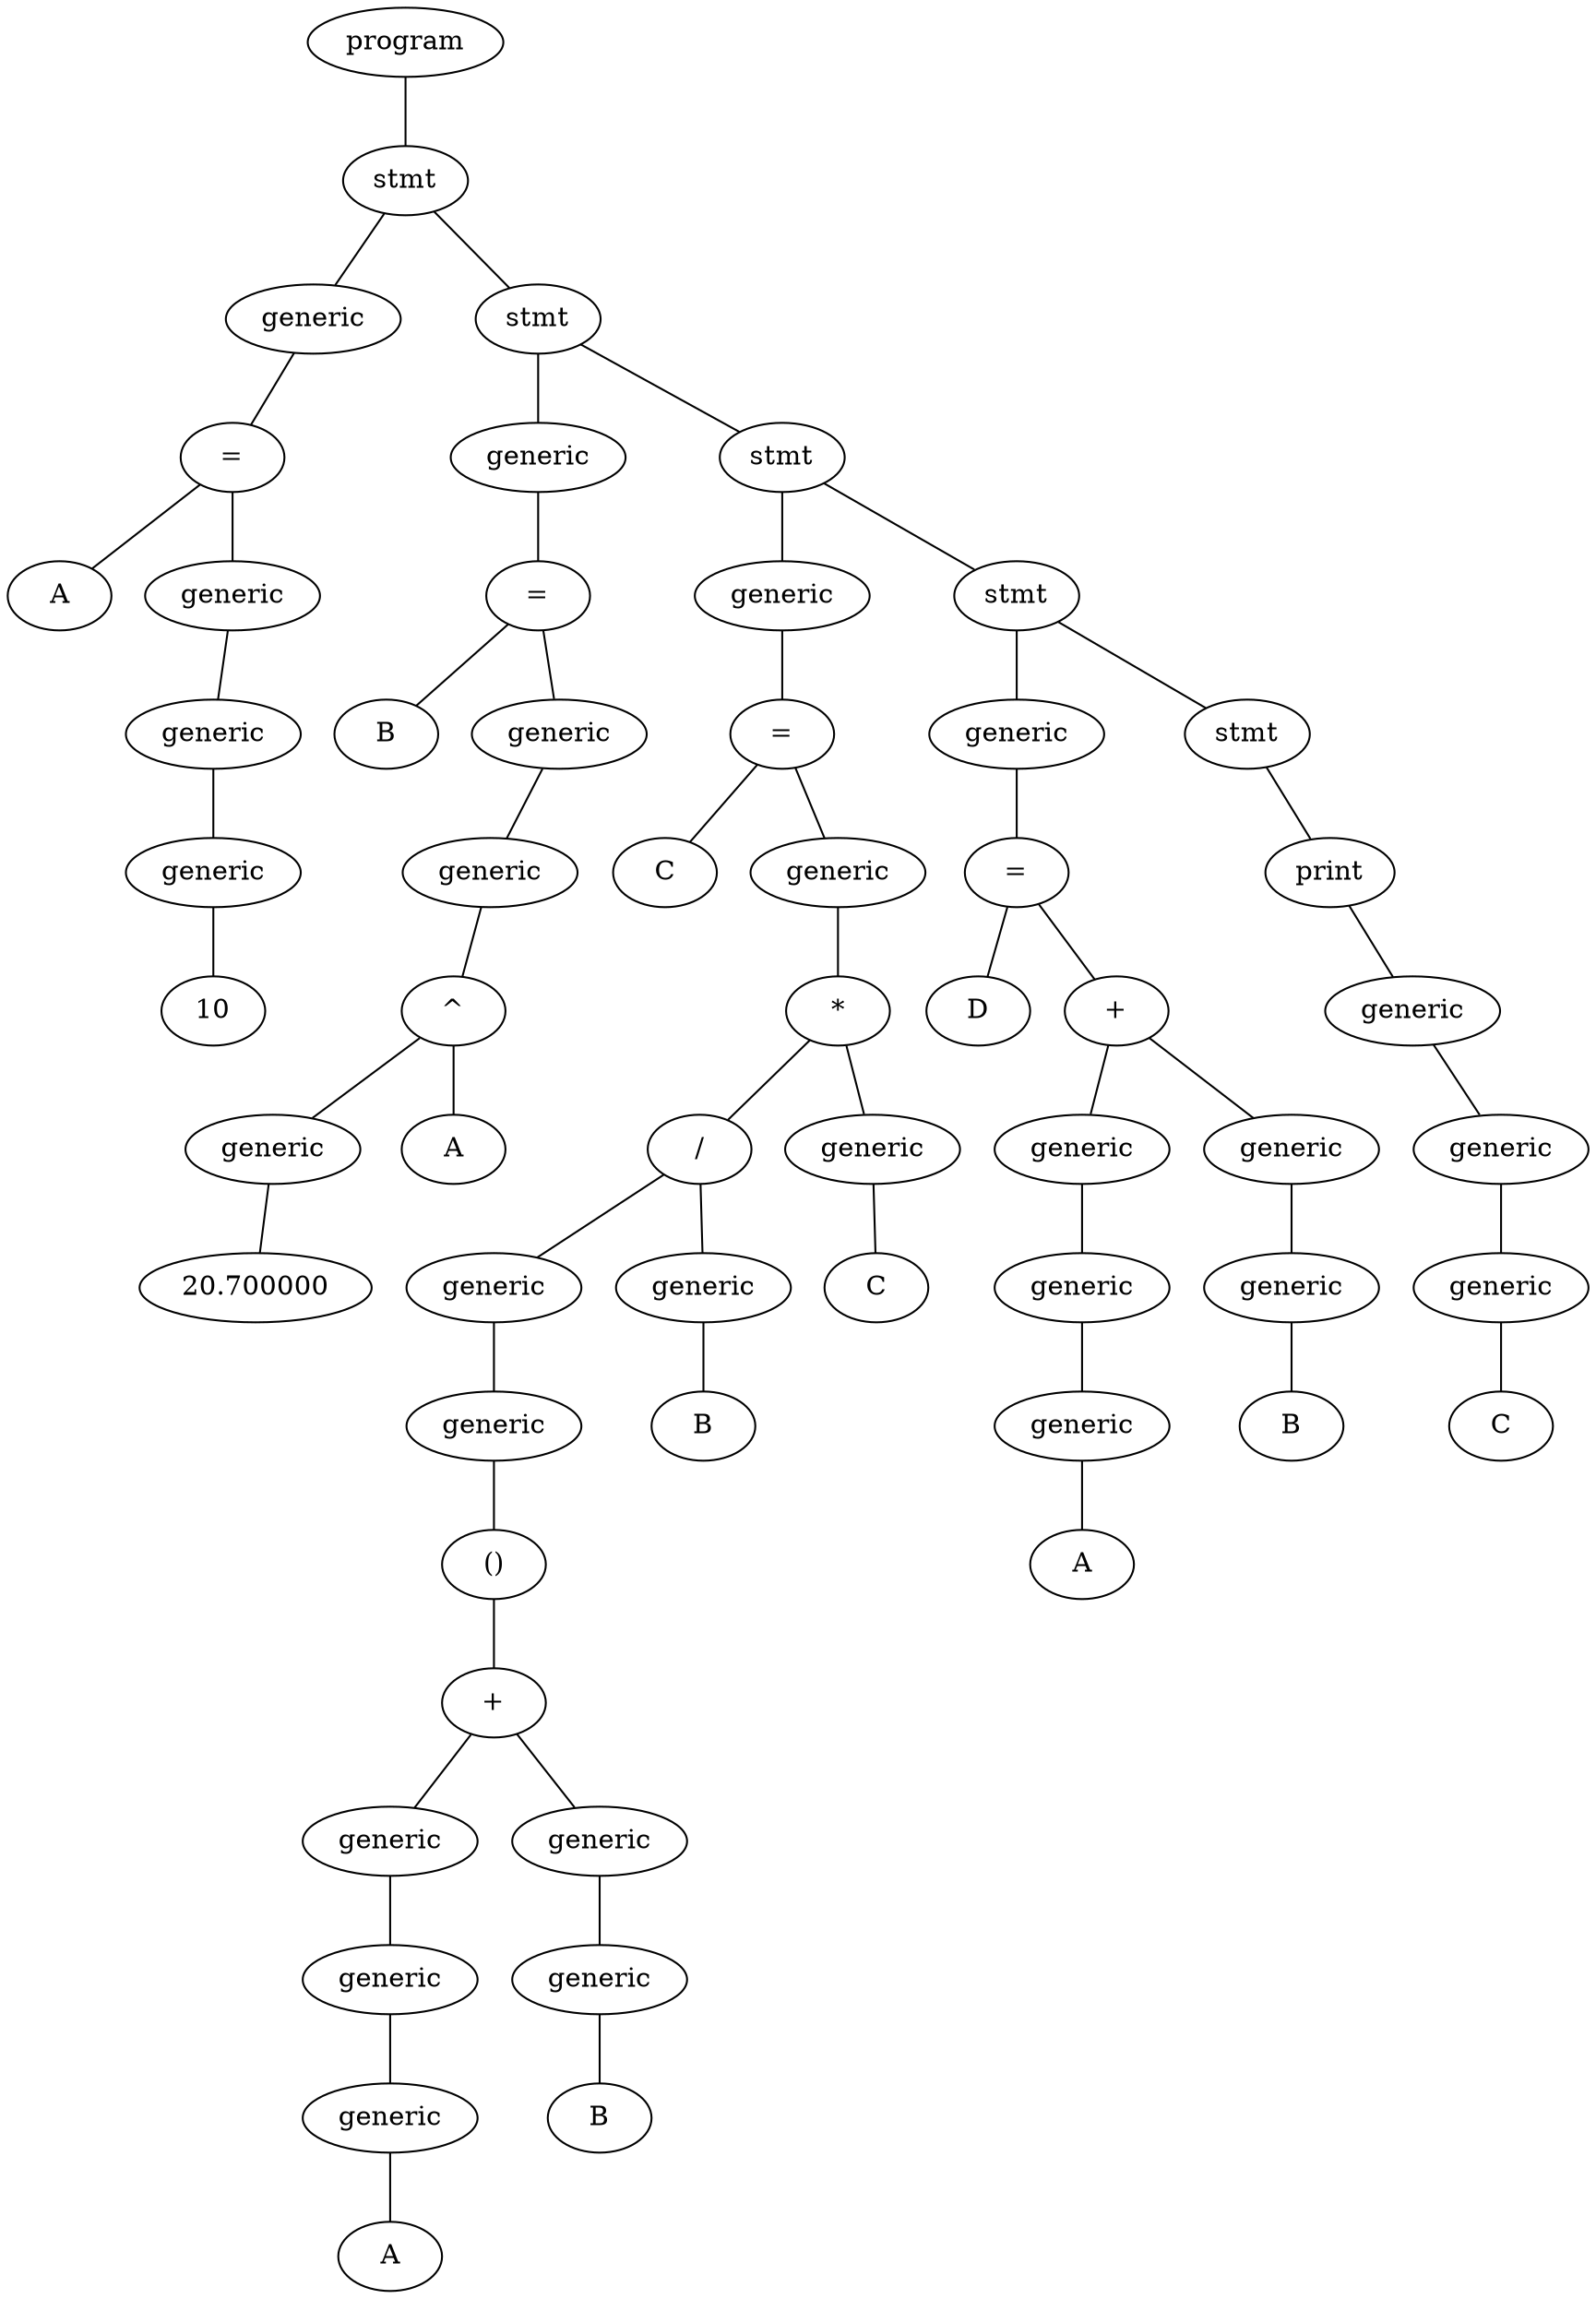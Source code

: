 graph {
	N58[label="program"];
	N57[label="stmt"];
	N6[label="generic"];
	N4[label="="];
	N5[label="A"];
	N4 -- N5;
	N3[label="generic"];
	N2[label="generic"];
	N1[label="generic"];
	N0[label="10"];
	N1 -- N0;
	N2 -- N1;
	N3 -- N2;
	N4 -- N3;
	N6 -- N4;
	N57 -- N6;
	N56[label="stmt"];
	N15[label="generic"];
	N13[label="="];
	N14[label="B"];
	N13 -- N14;
	N12[label="generic"];
	N11[label="generic"];
	N10[label="^"];
	N8[label="generic"];
	N7[label="20.700000"];
	N8 -- N7;
	N10 -- N8;
	N9[label="A"];
	N10 -- N9;
	N11 -- N10;
	N12 -- N11;
	N13 -- N12;
	N15 -- N13;
	N56 -- N15;
	N55[label="stmt"];
	N36[label="generic"];
	N34[label="="];
	N35[label="C"];
	N34 -- N35;
	N33[label="generic"];
	N32[label="*"];
	N29[label="/"];
	N26[label="generic"];
	N25[label="generic"];
	N24[label="()"];
	N23[label="+"];
	N19[label="generic"];
	N18[label="generic"];
	N17[label="generic"];
	N16[label="A"];
	N17 -- N16;
	N18 -- N17;
	N19 -- N18;
	N23 -- N19;
	N22[label="generic"];
	N21[label="generic"];
	N20[label="B"];
	N21 -- N20;
	N22 -- N21;
	N23 -- N22;
	N24 -- N23;
	N25 -- N24;
	N26 -- N25;
	N29 -- N26;
	N28[label="generic"];
	N27[label="B"];
	N28 -- N27;
	N29 -- N28;
	N32 -- N29;
	N31[label="generic"];
	N30[label="C"];
	N31 -- N30;
	N32 -- N31;
	N33 -- N32;
	N34 -- N33;
	N36 -- N34;
	N55 -- N36;
	N54[label="stmt"];
	N47[label="generic"];
	N45[label="="];
	N46[label="D"];
	N45 -- N46;
	N44[label="+"];
	N40[label="generic"];
	N39[label="generic"];
	N38[label="generic"];
	N37[label="A"];
	N38 -- N37;
	N39 -- N38;
	N40 -- N39;
	N44 -- N40;
	N43[label="generic"];
	N42[label="generic"];
	N41[label="B"];
	N42 -- N41;
	N43 -- N42;
	N44 -- N43;
	N45 -- N44;
	N47 -- N45;
	N54 -- N47;
	N53[label="stmt"];
	N52[label="print"];
	N51[label="generic"];
	N50[label="generic"];
	N49[label="generic"];
	N48[label="C"];
	N49 -- N48;
	N50 -- N49;
	N51 -- N50;
	N52 -- N51;
	N53 -- N52;
	N54 -- N53;
	N55 -- N54;
	N56 -- N55;
	N57 -- N56;
	N58 -- N57;
}